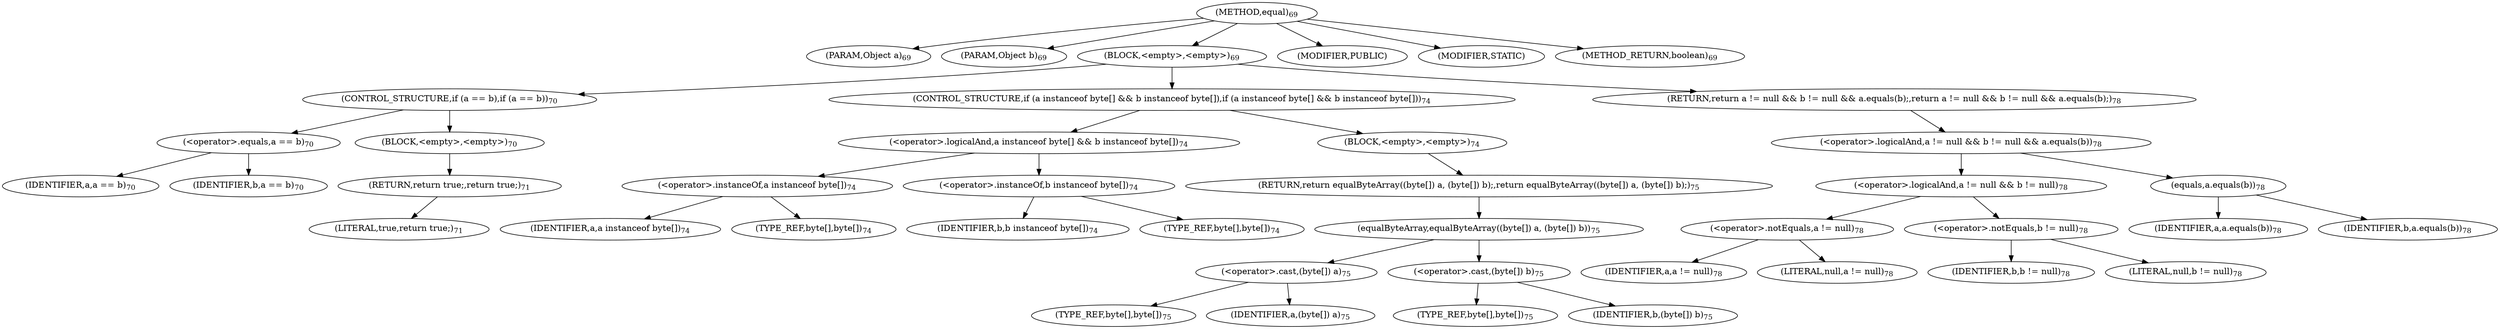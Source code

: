 digraph "equal" {  
"41" [label = <(METHOD,equal)<SUB>69</SUB>> ]
"42" [label = <(PARAM,Object a)<SUB>69</SUB>> ]
"43" [label = <(PARAM,Object b)<SUB>69</SUB>> ]
"44" [label = <(BLOCK,&lt;empty&gt;,&lt;empty&gt;)<SUB>69</SUB>> ]
"45" [label = <(CONTROL_STRUCTURE,if (a == b),if (a == b))<SUB>70</SUB>> ]
"46" [label = <(&lt;operator&gt;.equals,a == b)<SUB>70</SUB>> ]
"47" [label = <(IDENTIFIER,a,a == b)<SUB>70</SUB>> ]
"48" [label = <(IDENTIFIER,b,a == b)<SUB>70</SUB>> ]
"49" [label = <(BLOCK,&lt;empty&gt;,&lt;empty&gt;)<SUB>70</SUB>> ]
"50" [label = <(RETURN,return true;,return true;)<SUB>71</SUB>> ]
"51" [label = <(LITERAL,true,return true;)<SUB>71</SUB>> ]
"52" [label = <(CONTROL_STRUCTURE,if (a instanceof byte[] &amp;&amp; b instanceof byte[]),if (a instanceof byte[] &amp;&amp; b instanceof byte[]))<SUB>74</SUB>> ]
"53" [label = <(&lt;operator&gt;.logicalAnd,a instanceof byte[] &amp;&amp; b instanceof byte[])<SUB>74</SUB>> ]
"54" [label = <(&lt;operator&gt;.instanceOf,a instanceof byte[])<SUB>74</SUB>> ]
"55" [label = <(IDENTIFIER,a,a instanceof byte[])<SUB>74</SUB>> ]
"56" [label = <(TYPE_REF,byte[],byte[])<SUB>74</SUB>> ]
"57" [label = <(&lt;operator&gt;.instanceOf,b instanceof byte[])<SUB>74</SUB>> ]
"58" [label = <(IDENTIFIER,b,b instanceof byte[])<SUB>74</SUB>> ]
"59" [label = <(TYPE_REF,byte[],byte[])<SUB>74</SUB>> ]
"60" [label = <(BLOCK,&lt;empty&gt;,&lt;empty&gt;)<SUB>74</SUB>> ]
"61" [label = <(RETURN,return equalByteArray((byte[]) a, (byte[]) b);,return equalByteArray((byte[]) a, (byte[]) b);)<SUB>75</SUB>> ]
"62" [label = <(equalByteArray,equalByteArray((byte[]) a, (byte[]) b))<SUB>75</SUB>> ]
"63" [label = <(&lt;operator&gt;.cast,(byte[]) a)<SUB>75</SUB>> ]
"64" [label = <(TYPE_REF,byte[],byte[])<SUB>75</SUB>> ]
"65" [label = <(IDENTIFIER,a,(byte[]) a)<SUB>75</SUB>> ]
"66" [label = <(&lt;operator&gt;.cast,(byte[]) b)<SUB>75</SUB>> ]
"67" [label = <(TYPE_REF,byte[],byte[])<SUB>75</SUB>> ]
"68" [label = <(IDENTIFIER,b,(byte[]) b)<SUB>75</SUB>> ]
"69" [label = <(RETURN,return a != null &amp;&amp; b != null &amp;&amp; a.equals(b);,return a != null &amp;&amp; b != null &amp;&amp; a.equals(b);)<SUB>78</SUB>> ]
"70" [label = <(&lt;operator&gt;.logicalAnd,a != null &amp;&amp; b != null &amp;&amp; a.equals(b))<SUB>78</SUB>> ]
"71" [label = <(&lt;operator&gt;.logicalAnd,a != null &amp;&amp; b != null)<SUB>78</SUB>> ]
"72" [label = <(&lt;operator&gt;.notEquals,a != null)<SUB>78</SUB>> ]
"73" [label = <(IDENTIFIER,a,a != null)<SUB>78</SUB>> ]
"74" [label = <(LITERAL,null,a != null)<SUB>78</SUB>> ]
"75" [label = <(&lt;operator&gt;.notEquals,b != null)<SUB>78</SUB>> ]
"76" [label = <(IDENTIFIER,b,b != null)<SUB>78</SUB>> ]
"77" [label = <(LITERAL,null,b != null)<SUB>78</SUB>> ]
"78" [label = <(equals,a.equals(b))<SUB>78</SUB>> ]
"79" [label = <(IDENTIFIER,a,a.equals(b))<SUB>78</SUB>> ]
"80" [label = <(IDENTIFIER,b,a.equals(b))<SUB>78</SUB>> ]
"81" [label = <(MODIFIER,PUBLIC)> ]
"82" [label = <(MODIFIER,STATIC)> ]
"83" [label = <(METHOD_RETURN,boolean)<SUB>69</SUB>> ]
  "41" -> "42" 
  "41" -> "43" 
  "41" -> "44" 
  "41" -> "81" 
  "41" -> "82" 
  "41" -> "83" 
  "44" -> "45" 
  "44" -> "52" 
  "44" -> "69" 
  "45" -> "46" 
  "45" -> "49" 
  "46" -> "47" 
  "46" -> "48" 
  "49" -> "50" 
  "50" -> "51" 
  "52" -> "53" 
  "52" -> "60" 
  "53" -> "54" 
  "53" -> "57" 
  "54" -> "55" 
  "54" -> "56" 
  "57" -> "58" 
  "57" -> "59" 
  "60" -> "61" 
  "61" -> "62" 
  "62" -> "63" 
  "62" -> "66" 
  "63" -> "64" 
  "63" -> "65" 
  "66" -> "67" 
  "66" -> "68" 
  "69" -> "70" 
  "70" -> "71" 
  "70" -> "78" 
  "71" -> "72" 
  "71" -> "75" 
  "72" -> "73" 
  "72" -> "74" 
  "75" -> "76" 
  "75" -> "77" 
  "78" -> "79" 
  "78" -> "80" 
}
